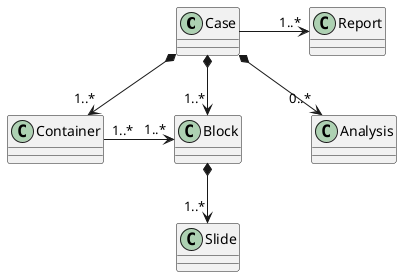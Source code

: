 @startuml
skinparam nodesep 70
class Case
class Container
class Block
class Analysis
class Slide
class Report
Case *--> "1..*" Container
Case *--> "1..*" Block
Case *--> "0..*" Analysis
Container "1..*" -> "1..*" Block 
Block *--> "1..*" Slide
Case -> "1..*" Report
@enduml
